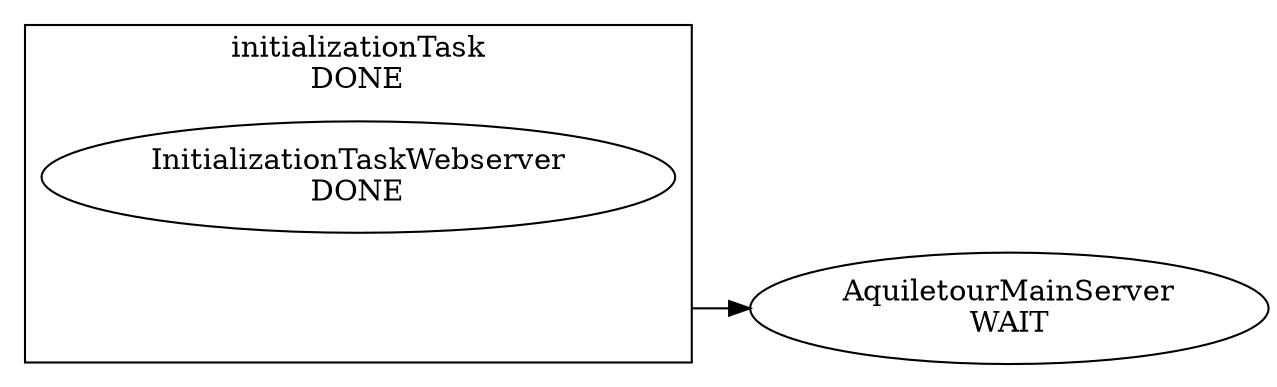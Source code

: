 digraph "TMP_02" {
graph ["rankdir"="LR","compound"="true"]
"AquiletourMainServer" ["label"="AquiletourMainServer\nWAIT"]
subgraph "cluster_initializationTask" {
graph ["rankdir"="LR","label"="initializationTask\nDONE"]
"initializationTask_InitializationTaskWebserver" ["label"="InitializationTaskWebserver\nDONE"]
"__initializationTask__" ["shape"="none","style"="invis","label"=""]
}
"__initializationTask__" -> "AquiletourMainServer" ["ltail"="cluster_initializationTask"]
}